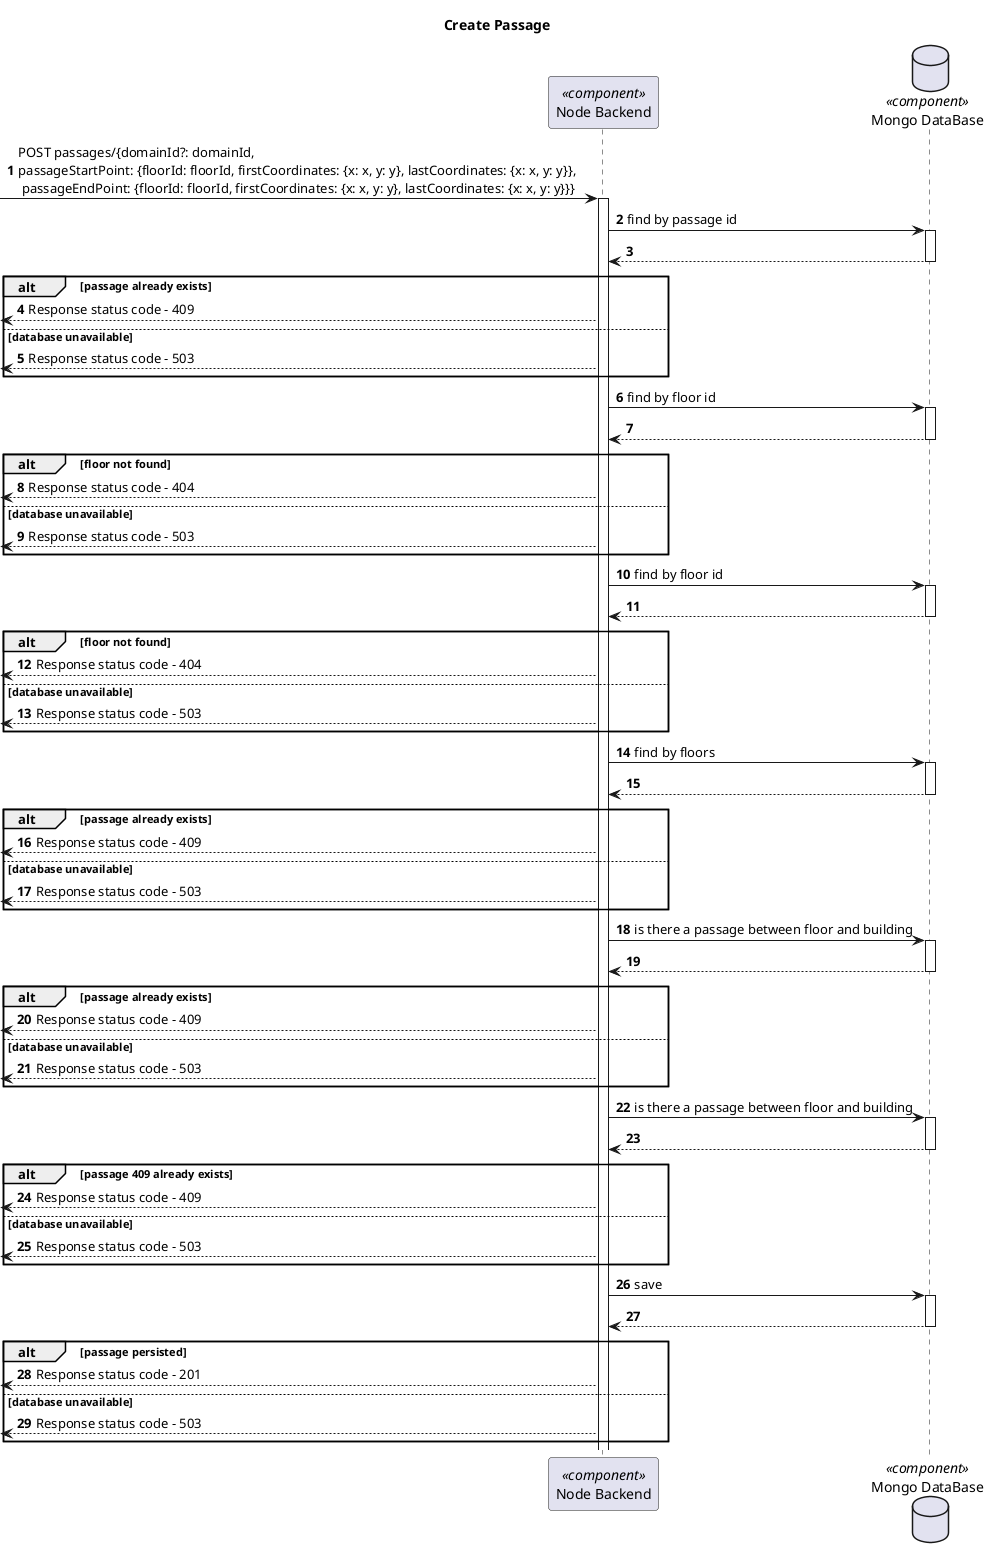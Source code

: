 @startuml Process View - Level 3

autonumber
skinparam packageStyle rect

title Create Passage

participant "Node Backend" as BE <<component>>
database "Mongo DataBase" as DB <<component>>

-> BE: POST passages/{domainId?: domainId, \npassageStartPoint: {floorId: floorId, firstCoordinates: {x: x, y: y}, lastCoordinates: {x: x, y: y}}, \n passageEndPoint: {floorId: floorId, firstCoordinates: {x: x, y: y}, lastCoordinates: {x: x, y: y}}}

'Find by Passage ID'

activate BE

BE -> DB: find by passage id

activate DB

DB --> BE:

deactivate DB

alt passage already exists

  <-- BE: Response status code - 409

else database unavailable

  <-- BE: Response status code - 503

end


'Find by Floor ID (startpoint)'

activate BE

BE -> DB: find by floor id

activate DB

DB --> BE:

deactivate DB

alt floor not found

  <-- BE: Response status code - 404

else database unavailable

  <-- BE: Response status code - 503

end

'Find by Floor ID (endpoint)'

activate BE

BE -> DB: find by floor id

activate DB

DB --> BE:

deactivate DB

alt floor not found

  <-- BE: Response status code - 404

else database unavailable

  <-- BE: Response status code - 503

end


'Find Passage By Floors'

activate BE

BE -> DB: find by floors

activate DB

DB --> BE:

deactivate DB

alt passage already exists

  <-- BE: Response status code - 409

else database unavailable

  <-- BE: Response status code - 503

end

'Is There A Passage Between Floor And Building (startpoint)'

activate BE

BE -> DB: is there a passage between floor and building

activate DB

DB --> BE:

deactivate DB

alt passage already exists


  <-- BE: Response status code - 409

else database unavailable

  <-- BE: Response status code - 503

end

'Is There A Passage Between Floor And Building (endpoint)'

activate BE

BE -> DB: is there a passage between floor and building

activate DB

DB --> BE:

deactivate DB

alt passage 409 already exists


  <-- BE: Response status code - 409

else database unavailable

  <-- BE: Response status code - 503

end


activate BE

BE -> DB: save

activate DB

DB --> BE:

deactivate DB

alt passage persisted

  <-- BE: Response status code - 201

else database unavailable

  <-- BE: Response status code - 503

end

@enduml